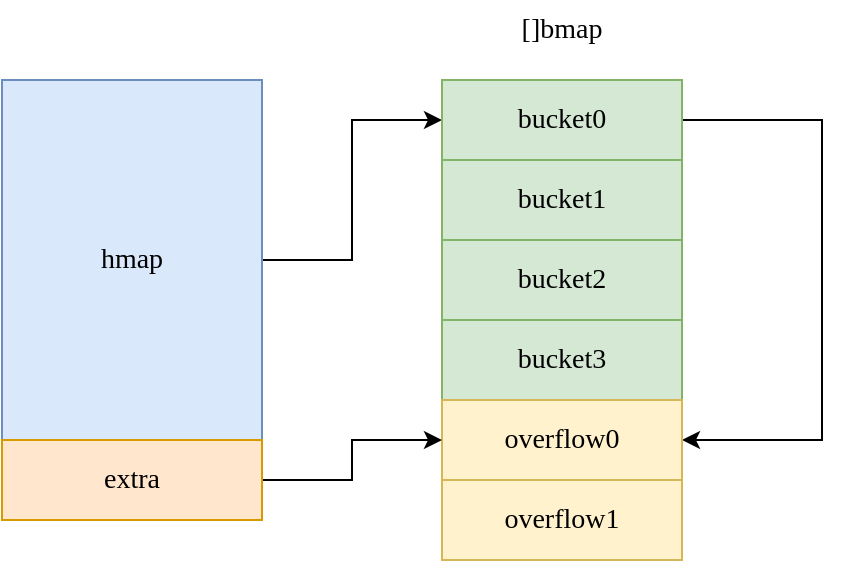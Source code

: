 <mxfile version="20.2.3" type="device"><diagram id="uO0-Ix-9sZhaYwjZf6pq" name="第 1 页"><mxGraphModel dx="1056" dy="667" grid="1" gridSize="10" guides="1" tooltips="1" connect="1" arrows="1" fold="1" page="1" pageScale="1" pageWidth="827" pageHeight="1169" math="0" shadow="0"><root><mxCell id="0"/><mxCell id="1" parent="0"/><mxCell id="URcGjtjijk8bvRYTdUwb-9" style="edgeStyle=orthogonalEdgeStyle;rounded=0;orthogonalLoop=1;jettySize=auto;html=1;fontColor=#000000;labelBackgroundColor=none;fontSize=14;fontFamily=Comic Sans MS;" parent="1" source="URcGjtjijk8bvRYTdUwb-1" target="URcGjtjijk8bvRYTdUwb-3" edge="1"><mxGeometry relative="1" as="geometry"/></mxCell><mxCell id="URcGjtjijk8bvRYTdUwb-1" value="hmap" style="rounded=0;whiteSpace=wrap;html=1;fillColor=#dae8fc;strokeColor=#6c8ebf;fontColor=#000000;labelBackgroundColor=none;fontSize=14;fontFamily=Comic Sans MS;" parent="1" vertex="1"><mxGeometry x="230" y="100" width="130" height="180" as="geometry"/></mxCell><mxCell id="-b5B-ilOvQWS4piMHRxO-7" style="edgeStyle=orthogonalEdgeStyle;rounded=0;orthogonalLoop=1;jettySize=auto;html=1;entryX=1;entryY=0.5;entryDx=0;entryDy=0;fontFamily=Comic Sans MS;fontSize=14;" edge="1" parent="1" source="URcGjtjijk8bvRYTdUwb-3" target="URcGjtjijk8bvRYTdUwb-7"><mxGeometry relative="1" as="geometry"><Array as="points"><mxPoint x="640" y="120"/><mxPoint x="640" y="280"/></Array></mxGeometry></mxCell><mxCell id="URcGjtjijk8bvRYTdUwb-3" value="bucket0" style="rounded=0;whiteSpace=wrap;html=1;fillColor=#d5e8d4;strokeColor=#82b366;fontColor=#000000;labelBackgroundColor=none;fontSize=14;fontFamily=Comic Sans MS;" parent="1" vertex="1"><mxGeometry x="450" y="100" width="120" height="40" as="geometry"/></mxCell><mxCell id="URcGjtjijk8bvRYTdUwb-4" value="&lt;span style=&quot;font-size: 14px; font-style: normal; font-variant-ligatures: normal; font-variant-caps: normal; font-weight: 400; letter-spacing: normal; orphans: 2; text-align: center; text-indent: 0px; text-transform: none; widows: 2; word-spacing: 0px; -webkit-text-stroke-width: 0px; text-decoration-thickness: initial; text-decoration-style: initial; text-decoration-color: initial; float: none; display: inline !important;&quot;&gt;bucket1&lt;/span&gt;" style="rounded=0;whiteSpace=wrap;html=1;fillColor=#d5e8d4;strokeColor=#82b366;fontColor=#000000;labelBackgroundColor=none;fontSize=14;fontFamily=Comic Sans MS;" parent="1" vertex="1"><mxGeometry x="450" y="140" width="120" height="40" as="geometry"/></mxCell><mxCell id="URcGjtjijk8bvRYTdUwb-5" value="&lt;span style=&quot;font-size: 14px; font-style: normal; font-variant-ligatures: normal; font-variant-caps: normal; font-weight: 400; letter-spacing: normal; orphans: 2; text-align: center; text-indent: 0px; text-transform: none; widows: 2; word-spacing: 0px; -webkit-text-stroke-width: 0px; text-decoration-thickness: initial; text-decoration-style: initial; text-decoration-color: initial; float: none; display: inline !important;&quot;&gt;bucket2&lt;/span&gt;" style="rounded=0;whiteSpace=wrap;html=1;fillColor=#d5e8d4;strokeColor=#82b366;fontColor=#000000;labelBackgroundColor=none;fontSize=14;fontFamily=Comic Sans MS;" parent="1" vertex="1"><mxGeometry x="450" y="180" width="120" height="40" as="geometry"/></mxCell><mxCell id="URcGjtjijk8bvRYTdUwb-6" value="&lt;span style=&quot;font-size: 14px; font-style: normal; font-variant-ligatures: normal; font-variant-caps: normal; font-weight: 400; letter-spacing: normal; orphans: 2; text-align: center; text-indent: 0px; text-transform: none; widows: 2; word-spacing: 0px; -webkit-text-stroke-width: 0px; text-decoration-thickness: initial; text-decoration-style: initial; text-decoration-color: initial; float: none; display: inline !important;&quot;&gt;bucket3&lt;/span&gt;" style="rounded=0;whiteSpace=wrap;html=1;fillColor=#d5e8d4;strokeColor=#82b366;fontColor=#000000;labelBackgroundColor=none;fontSize=14;fontFamily=Comic Sans MS;" parent="1" vertex="1"><mxGeometry x="450" y="220" width="120" height="40" as="geometry"/></mxCell><mxCell id="URcGjtjijk8bvRYTdUwb-7" value="overflow0" style="rounded=0;whiteSpace=wrap;html=1;labelBackgroundColor=none;fillColor=#fff2cc;strokeColor=#d6b656;fontSize=14;fontFamily=Comic Sans MS;" parent="1" vertex="1"><mxGeometry x="450" y="260" width="120" height="40" as="geometry"/></mxCell><mxCell id="-b5B-ilOvQWS4piMHRxO-4" style="edgeStyle=orthogonalEdgeStyle;rounded=0;orthogonalLoop=1;jettySize=auto;html=1;entryX=0;entryY=0.5;entryDx=0;entryDy=0;fontSize=14;fontFamily=Comic Sans MS;" edge="1" parent="1" source="-b5B-ilOvQWS4piMHRxO-1" target="URcGjtjijk8bvRYTdUwb-7"><mxGeometry relative="1" as="geometry"/></mxCell><mxCell id="-b5B-ilOvQWS4piMHRxO-1" value="extra" style="rounded=0;whiteSpace=wrap;html=1;fillColor=#ffe6cc;strokeColor=#d79b00;fontSize=14;fontFamily=Comic Sans MS;" vertex="1" parent="1"><mxGeometry x="230" y="280" width="130" height="40" as="geometry"/></mxCell><mxCell id="-b5B-ilOvQWS4piMHRxO-2" value="overflow1" style="rounded=0;whiteSpace=wrap;html=1;labelBackgroundColor=none;fillColor=#fff2cc;strokeColor=#d6b656;fontSize=14;fontFamily=Comic Sans MS;" vertex="1" parent="1"><mxGeometry x="450" y="300" width="120" height="40" as="geometry"/></mxCell><mxCell id="-b5B-ilOvQWS4piMHRxO-6" value="[]bmap" style="text;html=1;strokeColor=none;fillColor=none;align=center;verticalAlign=middle;whiteSpace=wrap;rounded=0;fontFamily=Comic Sans MS;fontSize=14;" vertex="1" parent="1"><mxGeometry x="480" y="60" width="60" height="30" as="geometry"/></mxCell></root></mxGraphModel></diagram></mxfile>